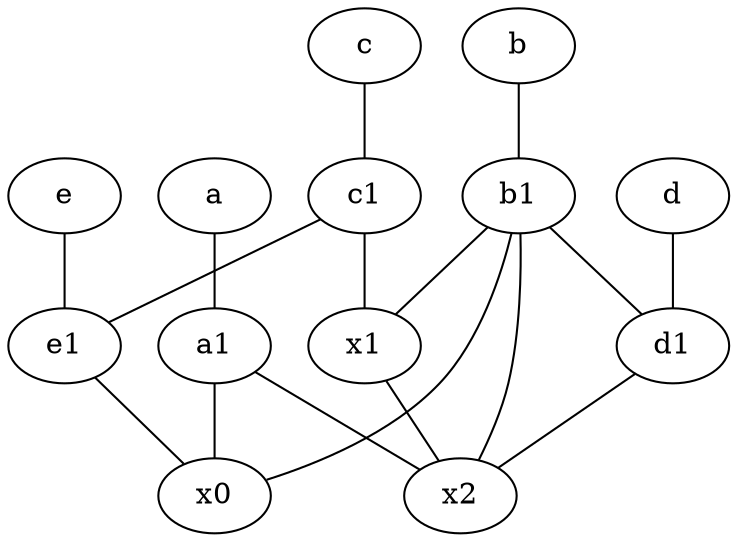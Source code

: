 graph {
	node [labelfontsize=50]
	x0 [labelfontsize=50]
	b [labelfontsize=50 pos="10,4!"]
	e1 [labelfontsize=50 pos="7,7!"]
	c [labelfontsize=50 pos="4.5,2!"]
	x1 [labelfontsize=50]
	a1 [labelfontsize=50 pos="8,3!"]
	d [labelfontsize=50 pos="2,5!"]
	e [labelfontsize=50 pos="7,9!"]
	c1 [labelfontsize=50 pos="4.5,3!"]
	b1 [labelfontsize=50 pos="9,4!"]
	x2 [labelfontsize=50]
	a [labelfontsize=50 pos="8,2!"]
	d1 [labelfontsize=50 pos="3,5!"]
	b -- b1
	a -- a1
	b1 -- x0
	b1 -- x2
	d -- d1
	x1 -- x2
	d1 -- x2
	e -- e1
	e1 -- x0
	b1 -- d1
	c1 -- e1
	a1 -- x0
	b1 -- x1
	c -- c1
	c1 -- x1
	a1 -- x2
}
